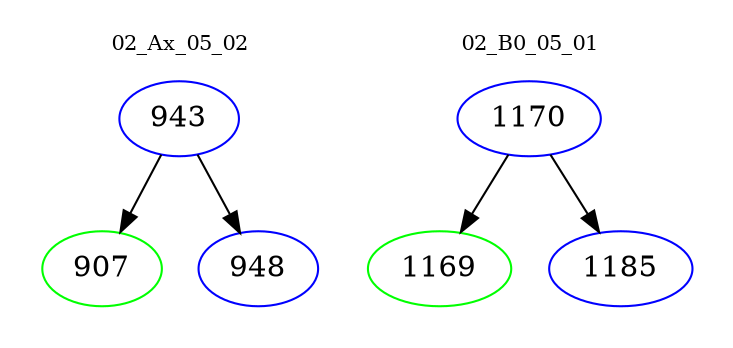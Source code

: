 digraph{
subgraph cluster_0 {
color = white
label = "02_Ax_05_02";
fontsize=10;
T0_943 [label="943", color="blue"]
T0_943 -> T0_907 [color="black"]
T0_907 [label="907", color="green"]
T0_943 -> T0_948 [color="black"]
T0_948 [label="948", color="blue"]
}
subgraph cluster_1 {
color = white
label = "02_B0_05_01";
fontsize=10;
T1_1170 [label="1170", color="blue"]
T1_1170 -> T1_1169 [color="black"]
T1_1169 [label="1169", color="green"]
T1_1170 -> T1_1185 [color="black"]
T1_1185 [label="1185", color="blue"]
}
}
